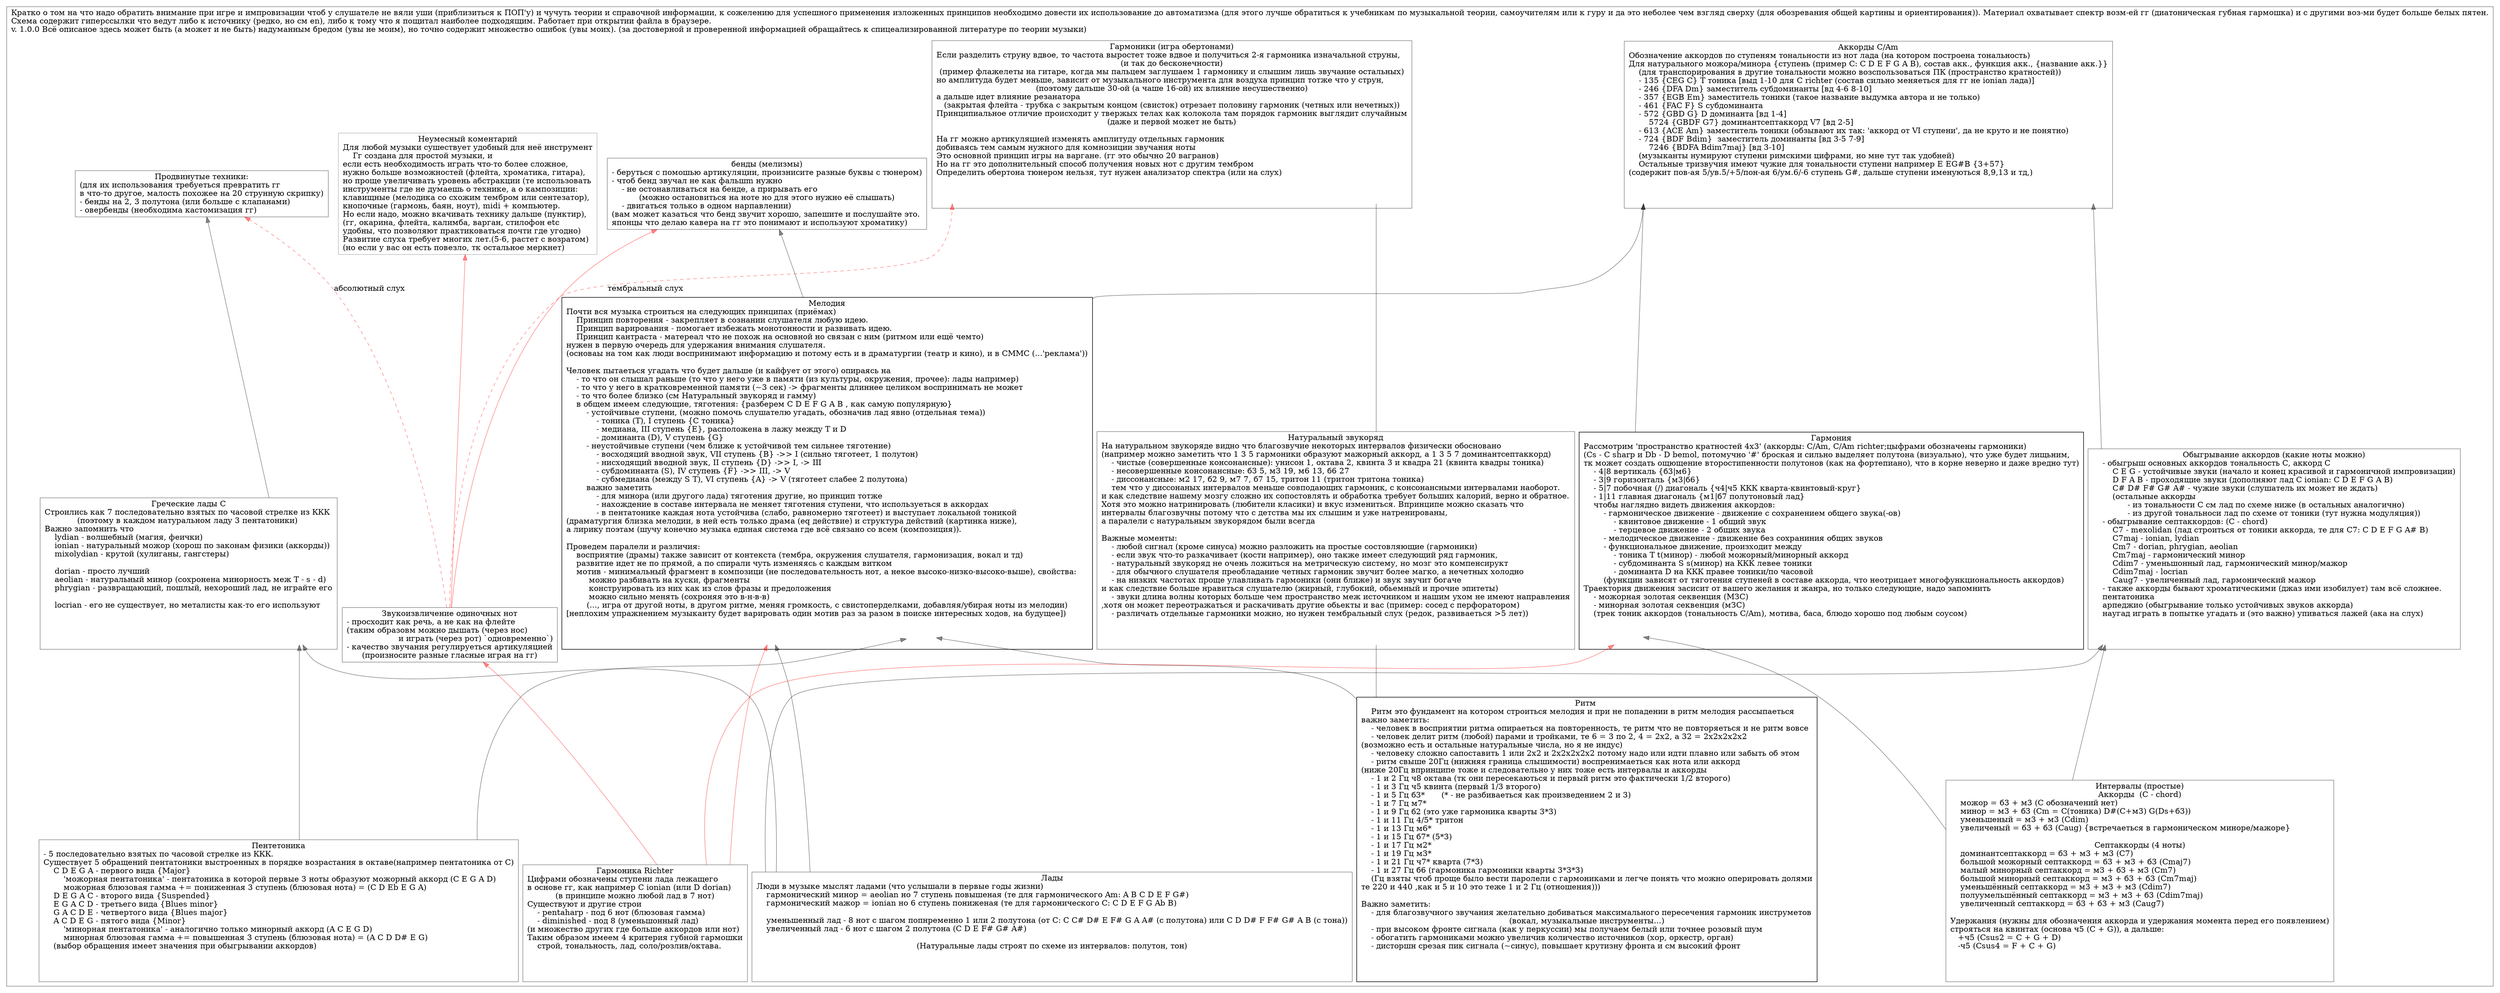 /*
Это произведение распространяется по лицензии Creative Commons «Attribution-ShareAlike» («Атрибуция-СохранениеУсловий») 4.0 Всемирная. Чтобы ознакомиться с экземпляром этой лицензии, посетите http://creativecommons.org/licenses/by-sa/4.0/ или отправьте письмо на адрес Creative Commons: PO Box 1866, Mountain View, CA 94042, USA.
*/
digraph H { comment="если не указан источник то или украл или личный опыт прикрепленные источники: 
и0 'План самостоятельного занятия' 'из t.me/harmonicaru_chat'
и1 'Anthology_of_Harmonica_Tunings.pdf' 'Борода на харпе, в контакте'
"
compound=true
layout=dot
labelloc=b
labeljust=l
nojustify=true
rankdir=BT
ranksep="1.5"

node[shape=none color="#888888" label=""]

{{cluster=true color="#888888"
label="Кратко о том на что надо обратить внимание при игре и импровизации чтоб у слушателе не вяли уши (приблизиться к ПОП'у) и чучуть теории и справочной информации, к сожелению для успешного применения изложенных принципов необходимо довести их использование до автоматизма (для этого лучше обратиться к учебникам по музыкальной теории, самоучителям или к гуру и да это неболее чем взгляд сверху (для обозревания общей картины и ориентирования)). Материал охватывает спектр возм-ей гг (диатоническая губная гармошка) и с другими воз-ми будет больше белых пятен.\l\
Схема содержит гиперссылки что ведут либо к источнику (редко, но см en), либо к тому что я пощитал наиболее подходящим. Работает при открытии файла в браузере.\l\
v. 1.0.0 Всё описаное здесь может быть (а может и не быть) надуманным бредом (увы не моим), но точно содержит множество ошибок (увы моих). (за достоверной и проверенной информацией обращайтесь к спицеализированной литературе по теории музыки)\l"
/*--------------------------------------------------------------------------------*/
subgraph cluster_music{color="#000000" label="Мелодия
Почти вся музыка строиться на следующих принципах (приёмах)\l\
    Принцип повторения - закрепляет в сознании слушателя любую идею.\l\
    Принцип варирования - помогает избежать монотонности и развивать идею.\l\
    Принцип кантраста - матереал что не похож на основной но связан с ним (ритмом или ещё чемто)\l\
нужен в первую очередь для удержания внимания слушателя.\l\
(основаы на том как люди воспринимают информацию и потому есть и в драматургии (театр и кино), и в СММС (...'реклама'))

Человек пытаеться угадать что будет дальше (и кайфует от этого) опираясь на\l\
    - то что он слышал раньше (то что у него уже в памяти (из культуры, окружения, прочее): лады например)\l\
    - то что у него в кратковременной памяти (~3 сек) -> фрагменты длиннее целиком воспринимать не может\l\
    - то что более близко (см Натуральный звукоряд и гамму)\l\
    в общем имеем следующие, тяготения: {разберем C D E F G A B , как самую популярную}\l\
        - устойчивые ступени, (можно помочь слушателю угадать, обозначив лад явно (отдельная тема))\l\
            - тоника (T), I ступень {C тоника}\l\
            - медиана, III ступень {E}, расположена в лажу между T и D\l\
            - доминанта (D), V ступень {G}\l\
        - неустойчивые ступени (чем ближе к устойчивой тем сильнее тяготение)\l\
            - восходяций вводной звук, VII ступень {B} ->> I (сильно тяготеет, 1 полутон)\l\
            - нисходящий вводной звук, II ступень {D} ->> I, -> III\l\
            - субдоминанта (S), IV ступень {F} ->> III, -> V\l\
            - субмедиана (между S T), VI ступень {A} -> V (тяготеет слабее 2 полутона)\l\
        важно заметить \l\
            - для минора (или другого лада) тяготения другие, но принцип тотже\l\
            - нахождение в составе интервала не меняет тяготения ступени, что используеться в аккордах\l\
            - в пентатонике каждая нота устойчива (слабо, равномерно тяготеет) и выступает локальной тоникой\l\
(драматургия близка мелодии, в ней есть только драма (eq действие) и структура действий (картинка ниже),\l\
а лирику поэтам (шучу конечно музыка единая система где всё связано со всем (композиция)).\l\

Проведем паралели и различия:\l\
    восприятие (драмы) также зависит от контекста (тембра, окружения слушателя, гармонизация, вокал и тд)\l\
    развитие идет не по прямой, а по спирали чуть изменяясь с каждым витком\l\
    мотив - минимальный фрагмент в композици (не последовательность нот, а некое высоко-низко-высоко-выше), свойства:\l\
         можно разбивать на куски, фрагменты\l\
         конструировать из них как из слов фразы и предоложения\l\
         можно сильно менять (сохроняя это в-н-в-в)\l\
(..., игра от другой ноты, в другом ритме, меняя громкость, с свистоперделками, добавляя/убирая ноты из мелодии)
[неплохим упражнением музыканту будет варировать один мотив раз за разом в поиске интересных ходов, на будущее])\l\
" драматургия ноты}
subgraph cluster_r {color="#000000" label="Ритм 
    Ритм это фундамент на котором строиться мелодия и при не попадении в ритм мелодия рассыпаеться\l\
важно заметить:\l\
    - человек в восприятии ритма опираеться на повторенность, те ритм что не повторяеться и не ритм вовсе\l\
    - человек делит ритм (любой) парами и тройками, те 6 = 3 по 2, 4 = 2x2, а 32 = 2x2x2x2x2\l\
(возможно есть и остальные натуральные числа, но я не индус)\l\
    - человеку сложно сапоставить 1 или 2х2 и 2х2х2х2х2 потому надо или идти плавно или забыть об этом\l\
    - ритм свыше 20Гц (нижняя граница слышимости) воспренимаеться как нота или аккорд\l\
(ниже 20Гц впринципе тоже и следовательно у них тоже есть интервалы и аккорды \l\
    - 1 и 2 Гц ч8 октава (тк они пересекаються и первый ритм это фактически 1/2 второго)\l\
    - 1 и 3 Гц ч5 квинта (первый 1/3 второго)\l\
    - 1 и 5 Гц б3*	(* - не разбиваеться как произведением 2 и 3) \l\
    - 1 и 7 Гц м7*\l\
    - 1 и 9 Гц б2 (это уже гармоника кварты 3*3)\l\
    - 1 и 11 Гц 4/5* тритон\l\
    - 1 и 13 Гц м6*\l\
    - 1 и 15 Гц б7* (5*3)\l\
    - 1 и 17 Гц м2*\l\
    - 1 и 19 Гц м3*\l\
    - 1 и 21 Гц ч7* кварта (7*3)\l\
    - 1 и 27 Гц б6 (гармоника гармоники кварты 3*3*3)\l\
    (Гц взяты чтоб проще было вести паролели с гармониками и легче понять что можно оперировать долями\l\
те 220 и 440 ,как и 5 и 10 это теже 1 и 2 Гц (отношения)))\l\

Важно заметить:\l\
    - для благозвучного звучания желательно добиваться максимального пересечения гармоник инструметов\l\
(вокал, музыкальные инструменты...)
    - при высоком фронте сигнала (как у перкуссии) мы получаем белый или точнее розовый шум\l\
    - обогатить гармониками можно увеличив количество источников (хор, оркестр, орган)\l\
    - дисторшн срезая пик сигнала (~синус), повышает крутизну фронта и см высокий фронт\l\
" длительности}

subgraph cluster_nat{label="Натуральный звукоряд
На натуральном звукоряде видно что благозвучие некоторых интервалов физически обосновано\l\
(например можно заметить что 1 3 5 гармоники образуют мажорный аккорд, а 1 3 5 7 доминантсептаккорд)\l\
    - чистые (совершенные консонансные): унисон 1, октава 2, квинта 3 и квадра 21 (квинта квадры тоника)\l\
    - несовершенные консонансные: б3 5, м3 19, м6 13, б6 27\l\
    - диссонансные: м2 17, б2 9, м7 7, б7 15, тритон 11 (тритон тритона тоника)\l\
    тем что у диссонаных интервалов меньше совподающих гармоник, с консонансными интервалами наоборот. \l\
и как следствие нашему мозгу сложно их сопостовлять и обработка требует больших калорий, верно и обратное.\l\
Хотя это можно натринировать (любители класики) и вкус измениться. Впринципе можно сказать что\l\
интервалы благозвучны потому что с детства мы их слышим и уже натренированы,\l\
а паралели с натуральным звукорядом были всегда\l\
\l\
Важные моменты:\l\
    - любой сигнал (кроме синуса) можно разложить на простые состовляющие (гармоники)\l\
    - если звук что-то разкачивает (кости например), оно также имеет следующий ряд гармоник,\l\
    - натуральный звукоряд не очень ложиться на метрическую систему, но мозг это компенсирукт\l\
    - для обычного слушателя преобладание четных гармоник звучит более магко, а нечетных холодно\l\
    - на низких частотах проще улавливать гармоники (они ближе) и звук звучит богаче\l\
и как следствие больше нравиться слушателю (жирный, глубокий, обьемный и прочие эпитеты)\l\
    - звуки длина волны которых больше чем пространство меж источником и нашим ухом не имеют направления\l\
,хотя он может переотражаться и раскачивать другие обьекты и вас (пример: сосед с перфоратором)\l\
    - различать отдельные гармоники можно, но нужен тембральный слух (редок, развиваеться >5 лет))\l\
" натуральный_звукоряд}
{label="Гармоники (игра обертонами)
Если разделить струну вдвое, то частота выростет тоже вдвое и получиться 2-я гармоника изначальной струны,\l\
(и так до бесконечности)
(пример флажелеты на гитаре, когда мы пальцем заглушаем 1 гармонику и слышим лишь звучание остальных)
но амплитуда будет меньше, зависит от музыкального инструмента для воздуха принцип тотже что у струн,\l\
(поэтому дальше 30-ой (а чаше 16-ой) их влияние несушественно)
а дальше идет влияние резанатора\l\
(закрытая флейта - трубка с закрытым концом (свисток) отрезает половину гармоник (четных или нечетных))
Принципиальное отличие происходит у твержых телах как колокола там порядок гармоник выглядит случайным\l\
(даже и первой может не быть)

На гг можно артикуляцией изменять амплитуду отдельных гармоник\l\
добиваясь тем самым нужного для комнозиции звучания ноты\l\
Это основной принцип игры на варгане. (гг это обычно 20 вагранов)\l\
Но на гг это дополнительный способ получения новых нот с другим тембром\l\
Определить обертона тюнером нельзя, тут нужен анализатор спектра (или на слух)\l\
" обертона гармоники}


subgraph cluster_int{label="Интервалы (простые)
Аккорды  (C - chord)
    можор = б3 + м3 (C обозначений нет)\l\
    минор = м3 + б3 (Cm = C(тоника) D#(C+м3) G(Ds+б3))\l\
    уменьшеный = м3 + м3 (Cdim)\l\
    увеличеный = б3 + б3 (Caug) {встречаеться в гармоническом миноре/мажоре}\l\

Септаккорды (4 ноты)
    доминантсептаккорд = б3 + м3 + м3 (C7)\l\
    большой можорный септаккорд = б3 + м3 + б3 (Cmaj7)\l\
    малый минорный септаккорд = м3 + б3 + м3 (Cm7)\l\
    большой минорный септаккорд = м3 + б3 + б3 (Cm7maj)\l\
    уменьшённый септаккорд = м3 + м3 + м3 (Cdim7)\l\
    полуумельшённый септаккорд = м3 + м3 + б3 (Cdim7maj)\l\
    увеличенный септаккорд = б3 + б3 + м3 (Caug7)\l\

Удержания (нужны для обозначения аккорда и удержания момента перед его появлением)
строяться на квинтах (основа ч5 (C + G)), а дальше:\l\
   +ч5 (Csus2 = C + G + D)\l\
   -ч5 (Csus4 = F + C + G)\l\
" интервалы}

subgraph cluster_penta{label="Пентетоника
- 5 последовательно взятых по часовой стрелке из ККК.\l\
Существует 5 обращений пентатоники выстроенных в порядке возрастания в октаве(например пентатоника от С)\l\
    C D E G A - первого вида {Major}\l\
        'можорная пентатоника' - пентатоника в которой первые 3 ноты образуют можорный аккорд (C E G A D)\l\
        можорная блюзовая гамма += пониженная 3 ступень (блюзовая нота) = (C D Eb E G A)\l\
    D E G A C - второго вида {Suspended}\l\
    E G A C D - третьего вида {Blues minor}\l\
    G A C D E - четвертого вида {Blues major}\l\
    A C D E G - пятого вида {Minor}\l\
        'минорная пентатоника' - аналогично только минорный аккорд (A C E G D)\l\
        минорная блюзовая гамма += повышенная 3 ступень (блюзовая нота) = (A C D D# E G)\l\
    (выбор обращения имеет значения при обыгрывании аккордов)\l\
" пентатоники_и_лады вызов_ктулху}

subgraph cluster_modes{label="Лады
Люди в музыке мыслят ладами (что услышали в первые годы жизни)\l\
    гармонический минор = aeolian но 7 ступень повышеная (те для гармонического Am: A B C D E F G#)\l\
    гармонический мажор = ionian но 6 ступень пониженая (те для гармонического C: C D E F G Ab B)\l\

    уменьшенный лад - 8 нот с шагом попнременно 1 или 2 полутона (от C: C C# D# E F# G A A# (с полутона) или C D D# F F# G# A B (с тона))\l\
    увеличенный лад - 6 нот с шагом 2 полутона (C D E F# G# A#)\l\

(Натуральные лады строят по схеме из интервалов: полутон, тон)\
" лады гамма}

subgraph cluster_harmonic{color="#000000" label="Гармония
Рассмотрим 'пространство кратностей 4x3' (аккорды: C/Am, C/Am richter;цыфрами обозначены гармоники)\l\
(Cs - C sharp и Db - D bemol, потомучно '#' броская и сильно выделяет полутона (визуально), что уже будет лищьним,\l\
тк может создать ощющение второстипенности полутонов (как на фортепиано), что в корне неверно и даже вредно тут)\l\
    - 4|8 вертикаль {б3|м6}\l\
    - 3|9 горизонталь {м3|б6}\l\
    - 5|7 побочная (/) диагональ {ч4|ч5 ККК кварта-квинтовый-круг}\l\
    - 1|11 главная диагональ {м1|б7 полутоновый лад}\l\
    чтобы наглядно видеть движения аккордов:\l\
        - гармоническое движение - движение с сохранением общего звука(-ов)\l\
            - квинтовое движение - 1 общий звук\l\
            - терцевое движение - 2 общих звука\l\
        - мелодическое движение - движение без сохраниния общих звуков\l\
        - функциональное движение, произходит между\l\
            - тоника T t(минор) - любой можорный/минорный аккорд\l\
            - субдоминанта S s(минор) на ККК левее тоники\l\
            - доминанта D на ККК правее тоники/по часовой\l\
        (функции зависят от тяготения ступеней в составе аккорда, что неотрицает многофункциональность аккордов)\l\
Траектория движения засисит от вашего желания и жанра, но только следующие, надо запомнить\l\
    - можорная золотая секвенция (МЗС)\l\
    - минорная золотая секвенция (мЗС)\l\
    (трек тоник аккордов (тональность C/Am), мотива, баса, блюдо хорошо под любым соусом)\l\
" пространство_кратностей}

subgraph cluster_around {label="Обыгрывание аккордов (какие ноты можно)
    - обыгрыш основных аккордов тональность C, аккорд С\l\
        C E G - устойчивые звуки (начало и конец красивой и гармоничной импровизации)\l\
        D F A B - проходящие звуки (дополняют лад C ionian: C D E F G A B)\l\
        C# D# F# G# A# - чужие звуки (слушатель их может не ждать)\l\
        (остальные аккорды\l\
              - из тональности С см лад по схеме ниже (в остальных аналогично)\l\
	      - из другой тональноси лад по схеме от тоники (тут нужна модуляция))\l\
    - обыгрывание септаккордов: (C - chord)\l\
      	C7 - mexolidan (лад строиться от тоники аккорда, те для C7: C D E F G A# B)\l\
      	C7maj - ionian, lydian\l\
      	Cm7 - dorian, phrygian, aeolian\l\
      	Cm7maj - гармонический минор\l\
      	Cdim7 - уменьшонный лад, гармонический минор/мажор\l\
      	Cdim7maj - locrian\l\
      	Caug7 - увеличенный лад, гармонический мажор\l\
    - также аккорды бывают хроматическими (джаз ими изобилует) там всё сложнее.\l\
    пентатоника\l\
    арпеджио (обыгрывание только устойчивых звуков аккорда)\l\
    наугад играть в попытке угадать и (это важно) упиваться лажей (ака на слух)\l\
" тональность_C_Am}
subgraph cluster_chord{label="Аккорды C/Am
Обозначение аккордов по ступеням тональности из нот лада (на котором построена тональность)\l\
Для натурального можора/минора {ступень (пример C: C D E F G A B), состав акк., функция акк., {название акк.}}\l\
    (для транспорирования в другие тональности можно возспользоваться ПК (пространство кратностей))\l\
    - 135 {CEG C} T тоника [выд 1-10 для C richter (состав сильно меняеться для гг не ionian лада)]\l\
    - 246 {DFA Dm} заместитель субдоминанты [вд 4-6 8-10]\l\
    - 357 {EGB Em} заместитель тоники (такое название выдумка автора и не только)\l\
    - 461 {FAC F} S субдоминанта\l\
    - 572 {GBD G} D доминанта [вд 1-4]\l\
        5724 {GBDF G7} доминантсептаккорд V7 [вд 2-5]\l\
    - 613 {ACE Am} заместитель тоники (обзывают их так: 'аккорд от VI ступени', да не круто и не понятно)\l\
    - 724 {BDF Bdim}  заместитель доминанты [вд 3-5 7-9]\l\
        7246 {BDFA Bdim7maj} [вд 3-10]\l\
    (музыканты нумируют ступени римскими цифрами, но мне тут так удобней)\l\
    Остальные тризвучия имеют чужие для тональности ступени например E EG#B {3+57} \l\
(содержит пов-ая 5/ув.5/+5/пон-ая 6/ум.6/-6 ступень G#, дальше ступени именуються 8,9,13 и тд,)\l\
" аккорды_C_Am аккорды_от_С}

subgraph cluster_modesC{label="Греческие лады C
Строились как 7 последовательно взятых по часовой стрелке из ККК\l\
(поэтому в каждом натуральном ладу 3 пентатоники) 
Важно запомнить что\l\
    lydian - волшебный (магия, феички)\l\
    ionian - натуральный можор (хорош по законам физики (аккорды))\l\
    mixolydian - крутой (хулиганы, гангстеры)\l\

    dorian - просто лучший\l\
    aeolian - натуральный минор (сохронена минорность меж T - s - d)\l\
    phrygian - развращающий, пошлый, нехороший лад, не играйте его\l\

    locrian - его не существует, но металисты как-то его используют\l\ 
" натуральные_лады}

subgraph cluster_rich {label="Гармоника Richter
Цифрами обозначены ступени лада лежащего\l\
в основе гг, как например C ionian (или D dorian)\l\
(в принципе можно любой лад в 7 нот)
Существуют и другие строи\l\
    - pentaharp - под 6 нот (блюзовая гамма)\l\
    - diminished - под 8 (уменьшонный лад)\l\
(и множество других где больше аккордов или нот)\l\
Таким образом имеем 4 критерия губной гармошки\l\
    строй, тональность, лад, соло/розлив/октава.\l\
" richter}

{cluster=false
/*--------------------------------------------------------------------------------*/
{node[color="#888888" shape="box"] // шаги
звукоизвличение[label="Звукоизвличение одиночных нот
- просходит как речь, а не как на флейте\l\
(таким образовм можно дышать (через нос) \l\
и играть (через рот) `одновременно`)\r\
- качество звучания регулируеться артикуляцией\l\
(произносите разные гласные играя на гг)
" href="https://www.youtube.com/watch?v=90eOs_W8rZw"]
бенды [label="бенды (мелизмы)
- беруться с помошью артикуляции, произнисите разные буквы с тюнером)\l\
- чтоб бенд звучал не как фальшm нужно\l\
    - не остонавливаться на бенде, а прирывать его\l\
(можно остановиться на ноте но для этого нужно её слышать)
    - двигаться только в одном нарпавлении)\l\
(вам может казаться что бенд звучит хорошо, запешите и послушайте это.\l\
японцы что делаю кавера на гг это понимают и используют хроматику)\l\
" href="https://www.youtube.com/watch?v=OEiCq_Dh-pI"]
продвинутые_техники [label="Продвинутые техники:
(для их использования требуеться превратить гг\l\
в что-то другое, малость похожее на 20 струнную скрипку)\l\
- бенды на 2, 3 полутона (или больше с клапанами)\l\
- овербенды (необходима кастомизация гг)\l\
" href="https://harmonica.ru/study"]
послесловие [color="#bbbbbb" label="Неумесный коментарий
Для любой музыки сушествует удобный для неё инструмент\l\
    Гг создана для простой музыки, и \l\
если есть необходимость играть что-то более сложное,\l\
нужно больше возможностей (флейта, хроматика, гитара),\l\
но проще увеличивать уровень абстракции (те использовать\l\
инструменты где не думаешь о технике, а о кампозиции:\l\
клавищные (мелодика со схожим тембром или сентезатор),\l\
кнопочные (гармонь, баян, ноут), midi + компьютер.\l\
Но если надо, можно вкачивать технику дальше (пунктир),\l\
(гг, окарина, флейта, калимба, варган, стилофон etc\l\
удобны, что позволяют практиковаться почти где угодно)\l\
Развитие слуха требует многих лет.(5-6, растет с возратом)\l\
(но если у вас он есть повезло, тк остальное меркнет)\l\
" href="https://www.youtube.com/watch?v=CFmXrtawSGo"]
}

/*--------------------------------------------------------------------------------*/
//обертона [image="moodswingerscale.svg"]
//музыка [image="music.svg"]

длительности [image="dives.svg" href="https://youtu.be/Kkz78ffdVGw"]
обертона [image="scales.svg" href="https://ru.wikipedia.org/wiki/%D0%93%D0%B0%D1%80%D0%BC%D0%BE%D0%BD%D0%B8%D0%BA%D0%B0_(%D0%BC%D1%83%D0%B7%D1%8B%D0%BA%D0%B0)"]
гармоники [image="harmonics.svg" href="https://varganist.ru/4.html"]
натуральный_звукоряд [image="obertones.svg" href="https://ru.wikipedia.org/wiki/%D0%9D%D0%B0%D1%82%D1%83%D1%80%D0%B0%D0%BB%D1%8C%D0%BD%D1%8B%D0%B9_%D0%B7%D0%B2%D1%83%D0%BA%D0%BE%D1%80%D1%8F%D0%B4"]
интервалы [image="intervals.svg" href="https://ru.wikipedia.org/wiki/%D0%98%D0%BD%D1%82%D0%B5%D1%80%D0%B2%D0%B0%D0%BB_(%D0%BC%D1%83%D0%B7%D1%8B%D0%BA%D0%B0)"]
вызов_ктулху [image="fifths.svg" href="https://ru.wikipedia.org/wiki/%D0%9A%D0%B2%D0%B8%D0%BD%D1%82%D0%BE%D0%B2%D1%8B%D0%B9_%D0%BA%D1%80%D1%83%D0%B3"] /* ктулху может захавать мозг */
пентатоники_и_лады [image="pentatonic.svg" href="https://ru.wikipedia.org/wiki/%D0%9F%D0%B5%D0%BD%D1%82%D0%B0%D1%82%D0%BE%D0%BD%D0%B8%D0%BA%D0%B0"]
натуральные_лады [image="natural_modes.svg" href="https://youtu.be/AGN_uD8GmwY"]
лады [image="modal_modes.svg" href="https://ru.wikipedia.org/wiki/%D0%9C%D0%BE%D0%B4%D0%B0%D0%BB%D1%8C%D0%BD%D0%BE%D1%81%D1%82%D1%8C_(%D0%BC%D1%83%D0%B7%D1%8B%D0%BA%D0%B0)"]
гамма [image="hromatic.svg" href="https://ru.wikipedia.org/wiki/%D0%93%D0%B0%D0%BC%D0%BC%D0%B0_(%D0%BC%D1%83%D0%B7%D1%8B%D0%BA%D0%B0)"]
ноты [image="notes.svg" href="https://ru.wikipedia.org/wiki/%D0%A1%D0%BE%D0%B2%D1%80%D0%B5%D0%BC%D0%B5%D0%BD%D0%BD%D0%B0%D1%8F_%D0%BC%D1%83%D0%B7%D1%8B%D0%BA%D0%B0%D0%BB%D1%8C%D0%BD%D0%B0%D1%8F_%D0%BD%D0%BE%D1%82%D0%B0%D1%86%D0%B8%D1%8F"]
тональность_C_Am [image="C-modes.svg" href="https://youtube.com/playlist?list=PLuhAz5P0GD3ZdzYGj93sYbbkC1nj2_ABO"]
аккорды_C_Am [image="C-chords.svg" href="https://ru.wikipedia.org/wiki/%D0%A2%D0%BE%D0%BD%D0%B0%D0%BB%D1%8C%D0%BD%D0%BE%D1%81%D1%82%D1%8C"]
аккорды_от_С [image="chords-c.svg" href="https://ru.wikipedia.org/wiki/%D0%90%D0%BA%D0%BA%D0%BE%D1%80%D0%B4"]
пространство_кратностей [image="intmat.svg" href="https://youtu.be/s39DOl5JDOM"]
драматургия [image="crises.svg" href="https://youtu.be/0Hfn-glWWZ0"]

richter [image="harp.svg" href="https://ru.wikipedia.org/wiki/%D0%93%D1%83%D0%B1%D0%BD%D0%B0%D1%8F_%D0%B3%D0%B0%D1%80%D0%BC%D0%BE%D0%BD%D0%B8%D0%BA%D0%B0_%D1%81%D0%B8%D1%81%D1%82%D0%B5%D0%BC%D1%8B_%D0%A0%D0%B8%D1%85%D1%82%D0%B5%D1%80%D0%B0"]
license [label="" shape=none image="by-sa.svg" href="https://creativecommons.org/licenses/by-sa/4.0/"]
/*--------------------------------------------------------------------------------*/
{edge[color="#ff000077"] 
	node[shape=box color=magenta] // мини справка
{edge[ltail=cluster_rich]
	richter -> ноты
	richter -> звукоизвличение
	richter -> пространство_кратностей
} {
	звукоизвличение -> бенды
	звукоизвличение -> послесловие
	{edge[style=dashed]
	звукоизвличение -> гармоники [label="тембральный слух"]
	звукоизвличение -> продвинутые_техники [label="абсолютный слух"]
}}} {edge[color="#00000077"]
{edge[ltail=cluster_penta]
	пентатоники_и_лады -> драматургия
	вызов_ктулху -> натуральные_лады
} {edge[ltail=cluster_music]
	драматургия -> аккорды_C_Am
	драматургия -> бенды
} {edge[ltail=cluster_harmonic]
	пространство_кратностей -> аккорды_C_Am
	пространство_кратностей -> license [color="#ffffff00"]
} {edge[ltail=cluster_nat]
	натуральный_звукоряд -> обертона [arrowhead=none]
} {edge[ltail=cluster_modes]
	лады -> натуральные_лады
	лады -> тональность_C_Am
	гамма -> ноты
	//лады -> драматургия
} {edge[ltail=cluster_around]
	тональность_C_Am -> аккорды_от_С
} {edge[ltail=cluster_obertones]
} {edge[ltail=cluster_int]
	интервалы -> пространство_кратностей
	интервалы -> тональность_C_Am
}{edge[ltail=cluster_modesC]
	натуральные_лады -> продвинутые_техники
}{edge[ltail=cluster_r]
	длительности -> драматургия
	длительности -> натуральный_звукоряд [arrowhead=none]
}}}}}}
